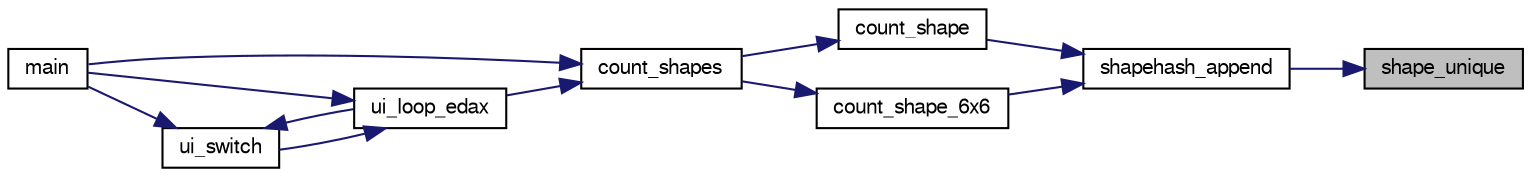 digraph "shape_unique"
{
 // LATEX_PDF_SIZE
  bgcolor="transparent";
  edge [fontname="FreeSans",fontsize="10",labelfontname="FreeSans",labelfontsize="10"];
  node [fontname="FreeSans",fontsize="10",shape=record];
  rankdir="RL";
  Node1 [label="shape_unique",height=0.2,width=0.4,color="black", fillcolor="grey75", style="filled", fontcolor="black",tooltip="unique shape."];
  Node1 -> Node2 [dir="back",color="midnightblue",fontsize="10",style="solid",fontname="FreeSans"];
  Node2 [label="shapehash_append",height=0.2,width=0.4,color="black",URL="$perft_8c.html#aa9ccb76452b0e66397a5945782126ba8",tooltip="Append a shape to the hash table."];
  Node2 -> Node3 [dir="back",color="midnightblue",fontsize="10",style="solid",fontname="FreeSans"];
  Node3 [label="count_shape",height=0.2,width=0.4,color="black",URL="$perft_8c.html#ac407862f89888ec121363c7dd9a391ee",tooltip="Recursively count shapes."];
  Node3 -> Node4 [dir="back",color="midnightblue",fontsize="10",style="solid",fontname="FreeSans"];
  Node4 [label="count_shapes",height=0.2,width=0.4,color="black",URL="$perft_8c.html#ae1a42ac91b05bd8cbc864f4c1d9c7596",tooltip="Count shapes."];
  Node4 -> Node5 [dir="back",color="midnightblue",fontsize="10",style="solid",fontname="FreeSans"];
  Node5 [label="main",height=0.2,width=0.4,color="black",URL="$main_8c.html#a3c04138a5bfe5d72780bb7e82a18e627",tooltip="edax main function."];
  Node4 -> Node6 [dir="back",color="midnightblue",fontsize="10",style="solid",fontname="FreeSans"];
  Node6 [label="ui_loop_edax",height=0.2,width=0.4,color="black",URL="$edax_8c.html#a2354b96c7688bae32bedb6203d672f50",tooltip="Loop event."];
  Node6 -> Node5 [dir="back",color="midnightblue",fontsize="10",style="solid",fontname="FreeSans"];
  Node6 -> Node7 [dir="back",color="midnightblue",fontsize="10",style="solid",fontname="FreeSans"];
  Node7 [label="ui_switch",height=0.2,width=0.4,color="black",URL="$ui_8c.html#a4234d6b0fd690186ef0ec2fc2eba2d4d",tooltip="Switch between different User Interface."];
  Node7 -> Node5 [dir="back",color="midnightblue",fontsize="10",style="solid",fontname="FreeSans"];
  Node7 -> Node6 [dir="back",color="midnightblue",fontsize="10",style="solid",fontname="FreeSans"];
  Node2 -> Node8 [dir="back",color="midnightblue",fontsize="10",style="solid",fontname="FreeSans"];
  Node8 [label="count_shape_6x6",height=0.2,width=0.4,color="black",URL="$perft_8c.html#a5dce5b6d1c1a8586cce0ce9e16e6b833",tooltip="Recursively count shapes."];
  Node8 -> Node4 [dir="back",color="midnightblue",fontsize="10",style="solid",fontname="FreeSans"];
}
